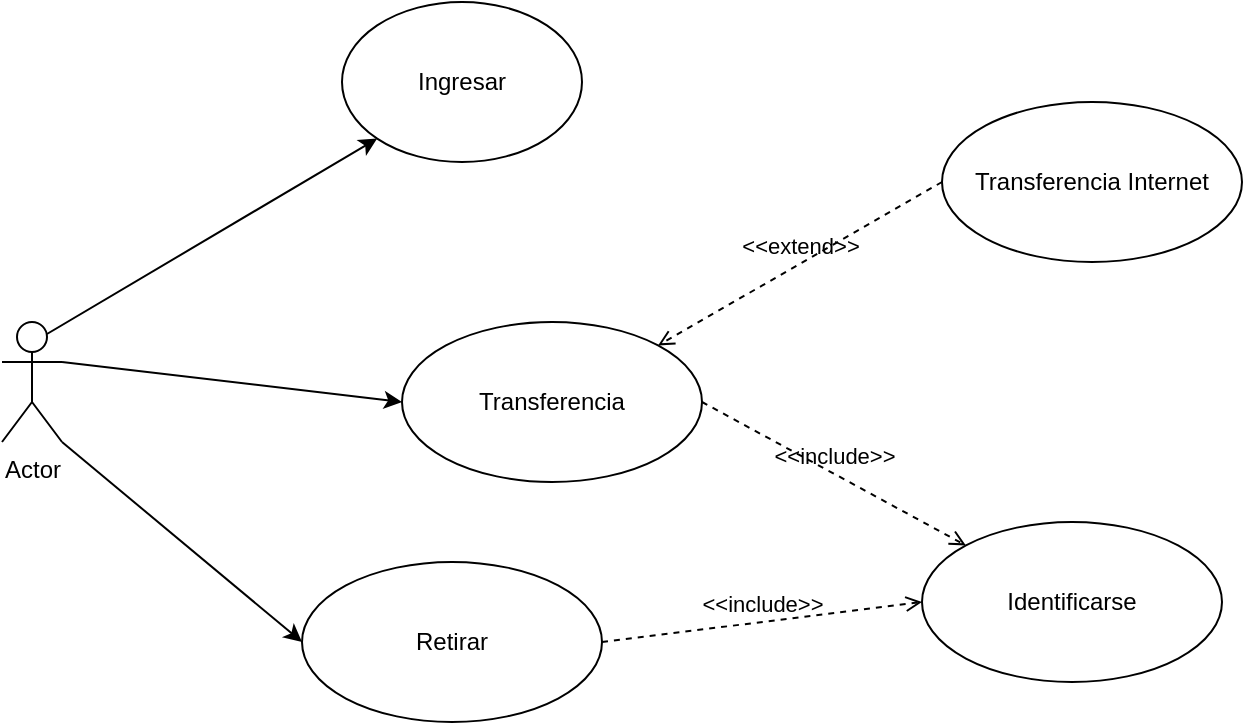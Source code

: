 <mxfile version="21.0.10" type="github">
  <diagram name="Página-1" id="o363aHan8OfpX6KSXVvB">
    <mxGraphModel dx="880" dy="481" grid="1" gridSize="10" guides="1" tooltips="1" connect="1" arrows="1" fold="1" page="1" pageScale="1" pageWidth="3300" pageHeight="4681" math="0" shadow="0">
      <root>
        <mxCell id="0" />
        <mxCell id="1" parent="0" />
        <mxCell id="hS49bggjpQvIzF_MbU5Z-11" style="rounded=0;orthogonalLoop=1;jettySize=auto;html=1;exitX=0.75;exitY=0.1;exitDx=0;exitDy=0;exitPerimeter=0;entryX=0;entryY=1;entryDx=0;entryDy=0;" edge="1" parent="1" source="hS49bggjpQvIzF_MbU5Z-1" target="hS49bggjpQvIzF_MbU5Z-2">
          <mxGeometry relative="1" as="geometry" />
        </mxCell>
        <mxCell id="hS49bggjpQvIzF_MbU5Z-12" style="rounded=0;orthogonalLoop=1;jettySize=auto;html=1;exitX=1;exitY=0.333;exitDx=0;exitDy=0;exitPerimeter=0;entryX=0;entryY=0.5;entryDx=0;entryDy=0;" edge="1" parent="1" source="hS49bggjpQvIzF_MbU5Z-1" target="hS49bggjpQvIzF_MbU5Z-3">
          <mxGeometry relative="1" as="geometry" />
        </mxCell>
        <mxCell id="hS49bggjpQvIzF_MbU5Z-13" style="rounded=0;orthogonalLoop=1;jettySize=auto;html=1;exitX=1;exitY=1;exitDx=0;exitDy=0;exitPerimeter=0;entryX=0;entryY=0.5;entryDx=0;entryDy=0;" edge="1" parent="1" source="hS49bggjpQvIzF_MbU5Z-1" target="hS49bggjpQvIzF_MbU5Z-4">
          <mxGeometry relative="1" as="geometry" />
        </mxCell>
        <mxCell id="hS49bggjpQvIzF_MbU5Z-1" value="Actor" style="shape=umlActor;verticalLabelPosition=bottom;verticalAlign=top;html=1;outlineConnect=0;" vertex="1" parent="1">
          <mxGeometry x="110" y="210" width="30" height="60" as="geometry" />
        </mxCell>
        <mxCell id="hS49bggjpQvIzF_MbU5Z-2" value="Ingresar" style="ellipse;whiteSpace=wrap;html=1;" vertex="1" parent="1">
          <mxGeometry x="280" y="50" width="120" height="80" as="geometry" />
        </mxCell>
        <mxCell id="hS49bggjpQvIzF_MbU5Z-3" value="Transferencia" style="ellipse;whiteSpace=wrap;html=1;" vertex="1" parent="1">
          <mxGeometry x="310" y="210" width="150" height="80" as="geometry" />
        </mxCell>
        <mxCell id="hS49bggjpQvIzF_MbU5Z-4" value="Retirar" style="ellipse;whiteSpace=wrap;html=1;" vertex="1" parent="1">
          <mxGeometry x="260" y="330" width="150" height="80" as="geometry" />
        </mxCell>
        <mxCell id="hS49bggjpQvIzF_MbU5Z-5" value="Identificarse" style="ellipse;whiteSpace=wrap;html=1;" vertex="1" parent="1">
          <mxGeometry x="570" y="310" width="150" height="80" as="geometry" />
        </mxCell>
        <mxCell id="hS49bggjpQvIzF_MbU5Z-6" value="Transferencia Internet" style="ellipse;whiteSpace=wrap;html=1;" vertex="1" parent="1">
          <mxGeometry x="580" y="100" width="150" height="80" as="geometry" />
        </mxCell>
        <mxCell id="hS49bggjpQvIzF_MbU5Z-7" value="&amp;lt;&amp;lt;include&amp;gt;&amp;gt;" style="html=1;verticalAlign=bottom;labelBackgroundColor=none;endArrow=open;endFill=0;dashed=1;rounded=0;exitX=1;exitY=0.5;exitDx=0;exitDy=0;entryX=0;entryY=0;entryDx=0;entryDy=0;" edge="1" parent="1" source="hS49bggjpQvIzF_MbU5Z-3" target="hS49bggjpQvIzF_MbU5Z-5">
          <mxGeometry width="160" relative="1" as="geometry">
            <mxPoint x="490" y="249.5" as="sourcePoint" />
            <mxPoint x="650" y="249.5" as="targetPoint" />
          </mxGeometry>
        </mxCell>
        <mxCell id="hS49bggjpQvIzF_MbU5Z-9" value="&amp;lt;&amp;lt;include&amp;gt;&amp;gt;" style="html=1;verticalAlign=bottom;labelBackgroundColor=none;endArrow=open;endFill=0;dashed=1;rounded=0;exitX=1;exitY=0.5;exitDx=0;exitDy=0;entryX=0;entryY=0.5;entryDx=0;entryDy=0;" edge="1" parent="1" source="hS49bggjpQvIzF_MbU5Z-4" target="hS49bggjpQvIzF_MbU5Z-5">
          <mxGeometry width="160" relative="1" as="geometry">
            <mxPoint x="440" y="300" as="sourcePoint" />
            <mxPoint x="600" y="300" as="targetPoint" />
          </mxGeometry>
        </mxCell>
        <mxCell id="hS49bggjpQvIzF_MbU5Z-10" value="&amp;lt;&amp;lt;extend&amp;gt;&amp;gt;" style="html=1;verticalAlign=bottom;labelBackgroundColor=none;endArrow=open;endFill=0;dashed=1;rounded=0;exitX=0;exitY=0.5;exitDx=0;exitDy=0;entryX=1;entryY=0;entryDx=0;entryDy=0;" edge="1" parent="1" source="hS49bggjpQvIzF_MbU5Z-6" target="hS49bggjpQvIzF_MbU5Z-3">
          <mxGeometry width="160" relative="1" as="geometry">
            <mxPoint x="530" y="230" as="sourcePoint" />
            <mxPoint x="690" y="230" as="targetPoint" />
          </mxGeometry>
        </mxCell>
      </root>
    </mxGraphModel>
  </diagram>
</mxfile>
